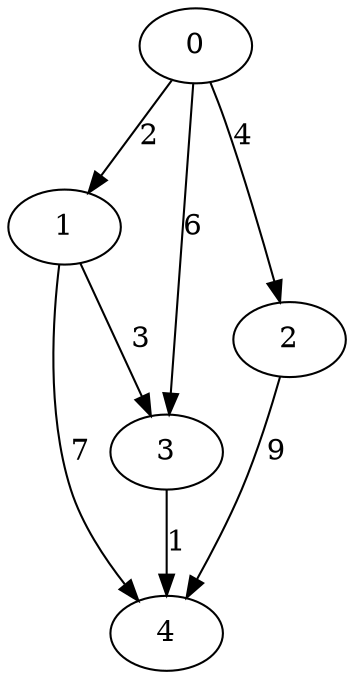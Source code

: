 digraph g {
	0 -> 1 [label=2];
	0 -> 2 [label=4];
	0 -> 3 [label=6];
	1 -> 3 [label=3];
	1 -> 4 [label=7];
	2 -> 4 [label=9];
	3 -> 4 [label=1];
}